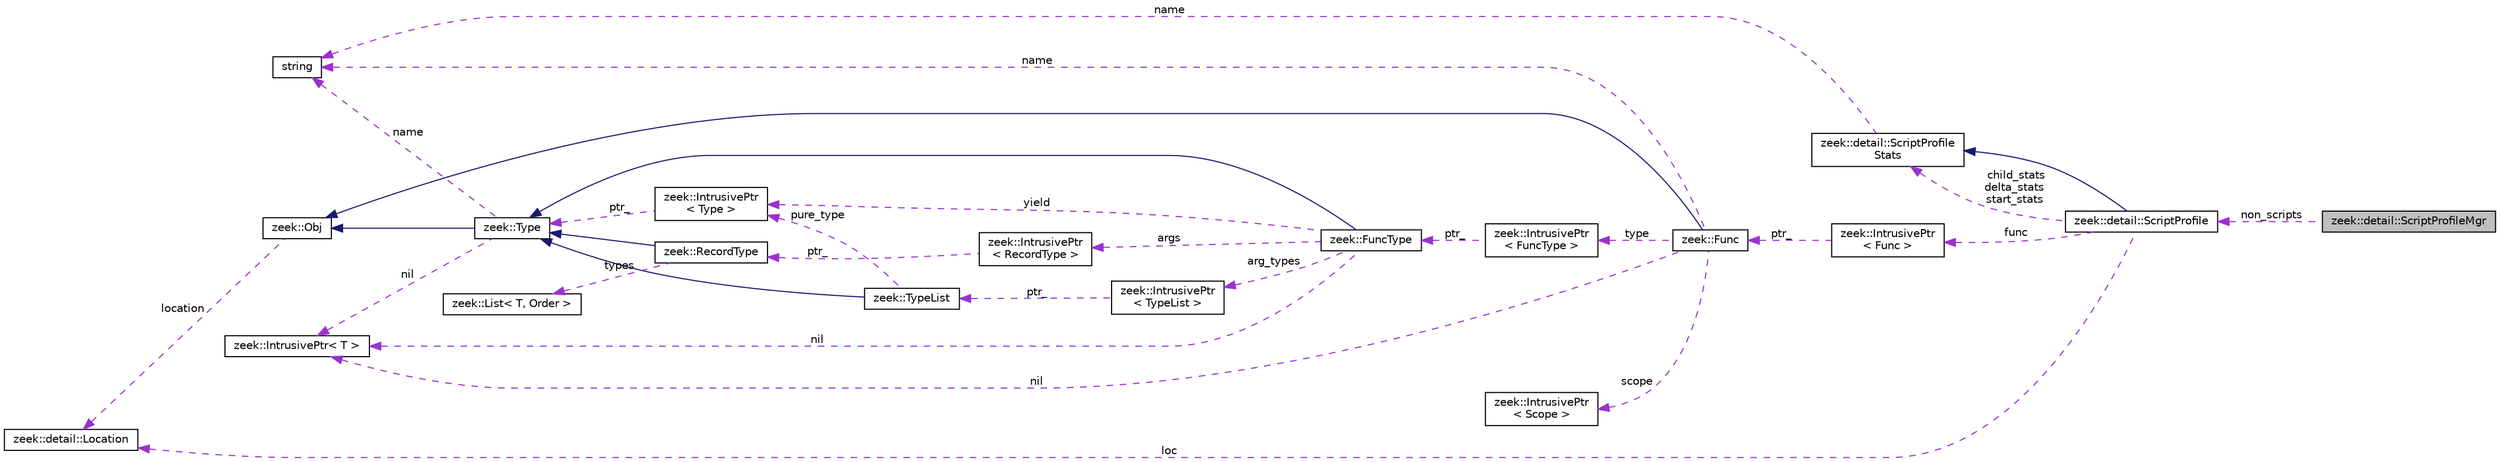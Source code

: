 digraph "zeek::detail::ScriptProfileMgr"
{
 // LATEX_PDF_SIZE
  edge [fontname="Helvetica",fontsize="10",labelfontname="Helvetica",labelfontsize="10"];
  node [fontname="Helvetica",fontsize="10",shape=record];
  rankdir="LR";
  Node1 [label="zeek::detail::ScriptProfileMgr",height=0.2,width=0.4,color="black", fillcolor="grey75", style="filled", fontcolor="black",tooltip=" "];
  Node2 -> Node1 [dir="back",color="darkorchid3",fontsize="10",style="dashed",label=" non_scripts" ,fontname="Helvetica"];
  Node2 [label="zeek::detail::ScriptProfile",height=0.2,width=0.4,color="black", fillcolor="white", style="filled",URL="$dc/d34/classzeek_1_1detail_1_1ScriptProfile.html",tooltip=" "];
  Node3 -> Node2 [dir="back",color="midnightblue",fontsize="10",style="solid",fontname="Helvetica"];
  Node3 [label="zeek::detail::ScriptProfile\lStats",height=0.2,width=0.4,color="black", fillcolor="white", style="filled",URL="$da/d4f/classzeek_1_1detail_1_1ScriptProfileStats.html",tooltip=" "];
  Node4 -> Node3 [dir="back",color="darkorchid3",fontsize="10",style="dashed",label=" name" ,fontname="Helvetica"];
  Node4 [label="string",height=0.2,width=0.4,color="black", fillcolor="white", style="filled",tooltip=" "];
  Node5 -> Node2 [dir="back",color="darkorchid3",fontsize="10",style="dashed",label=" func" ,fontname="Helvetica"];
  Node5 [label="zeek::IntrusivePtr\l\< Func \>",height=0.2,width=0.4,color="black", fillcolor="white", style="filled",URL="$d6/dba/classzeek_1_1IntrusivePtr.html",tooltip=" "];
  Node6 -> Node5 [dir="back",color="darkorchid3",fontsize="10",style="dashed",label=" ptr_" ,fontname="Helvetica"];
  Node6 [label="zeek::Func",height=0.2,width=0.4,color="black", fillcolor="white", style="filled",URL="$d5/d7c/classzeek_1_1Func.html",tooltip=" "];
  Node7 -> Node6 [dir="back",color="midnightblue",fontsize="10",style="solid",fontname="Helvetica"];
  Node7 [label="zeek::Obj",height=0.2,width=0.4,color="black", fillcolor="white", style="filled",URL="$dd/df1/classzeek_1_1Obj.html",tooltip=" "];
  Node8 -> Node7 [dir="back",color="darkorchid3",fontsize="10",style="dashed",label=" location" ,fontname="Helvetica"];
  Node8 [label="zeek::detail::Location",height=0.2,width=0.4,color="black", fillcolor="white", style="filled",URL="$d5/d1d/classzeek_1_1detail_1_1Location.html",tooltip=" "];
  Node9 -> Node6 [dir="back",color="darkorchid3",fontsize="10",style="dashed",label=" nil" ,fontname="Helvetica"];
  Node9 [label="zeek::IntrusivePtr\< T \>",height=0.2,width=0.4,color="black", fillcolor="white", style="filled",URL="$d6/dba/classzeek_1_1IntrusivePtr.html",tooltip=" "];
  Node10 -> Node6 [dir="back",color="darkorchid3",fontsize="10",style="dashed",label=" scope" ,fontname="Helvetica"];
  Node10 [label="zeek::IntrusivePtr\l\< Scope \>",height=0.2,width=0.4,color="black", fillcolor="white", style="filled",URL="$d6/dba/classzeek_1_1IntrusivePtr.html",tooltip=" "];
  Node11 -> Node6 [dir="back",color="darkorchid3",fontsize="10",style="dashed",label=" type" ,fontname="Helvetica"];
  Node11 [label="zeek::IntrusivePtr\l\< FuncType \>",height=0.2,width=0.4,color="black", fillcolor="white", style="filled",URL="$d6/dba/classzeek_1_1IntrusivePtr.html",tooltip=" "];
  Node12 -> Node11 [dir="back",color="darkorchid3",fontsize="10",style="dashed",label=" ptr_" ,fontname="Helvetica"];
  Node12 [label="zeek::FuncType",height=0.2,width=0.4,color="black", fillcolor="white", style="filled",URL="$da/ddd/classzeek_1_1FuncType.html",tooltip=" "];
  Node13 -> Node12 [dir="back",color="midnightblue",fontsize="10",style="solid",fontname="Helvetica"];
  Node13 [label="zeek::Type",height=0.2,width=0.4,color="black", fillcolor="white", style="filled",URL="$d0/d4f/classzeek_1_1Type.html",tooltip=" "];
  Node7 -> Node13 [dir="back",color="midnightblue",fontsize="10",style="solid",fontname="Helvetica"];
  Node9 -> Node13 [dir="back",color="darkorchid3",fontsize="10",style="dashed",label=" nil" ,fontname="Helvetica"];
  Node4 -> Node13 [dir="back",color="darkorchid3",fontsize="10",style="dashed",label=" name" ,fontname="Helvetica"];
  Node9 -> Node12 [dir="back",color="darkorchid3",fontsize="10",style="dashed",label=" nil" ,fontname="Helvetica"];
  Node14 -> Node12 [dir="back",color="darkorchid3",fontsize="10",style="dashed",label=" args" ,fontname="Helvetica"];
  Node14 [label="zeek::IntrusivePtr\l\< RecordType \>",height=0.2,width=0.4,color="black", fillcolor="white", style="filled",URL="$d6/dba/classzeek_1_1IntrusivePtr.html",tooltip=" "];
  Node15 -> Node14 [dir="back",color="darkorchid3",fontsize="10",style="dashed",label=" ptr_" ,fontname="Helvetica"];
  Node15 [label="zeek::RecordType",height=0.2,width=0.4,color="black", fillcolor="white", style="filled",URL="$df/d5b/classzeek_1_1RecordType.html",tooltip=" "];
  Node13 -> Node15 [dir="back",color="midnightblue",fontsize="10",style="solid",fontname="Helvetica"];
  Node16 -> Node15 [dir="back",color="darkorchid3",fontsize="10",style="dashed",label=" types" ,fontname="Helvetica"];
  Node16 [label="zeek::List\< T, Order \>",height=0.2,width=0.4,color="black", fillcolor="white", style="filled",URL="$d2/d8d/classzeek_1_1List.html",tooltip=" "];
  Node17 -> Node12 [dir="back",color="darkorchid3",fontsize="10",style="dashed",label=" arg_types" ,fontname="Helvetica"];
  Node17 [label="zeek::IntrusivePtr\l\< TypeList \>",height=0.2,width=0.4,color="black", fillcolor="white", style="filled",URL="$d6/dba/classzeek_1_1IntrusivePtr.html",tooltip=" "];
  Node18 -> Node17 [dir="back",color="darkorchid3",fontsize="10",style="dashed",label=" ptr_" ,fontname="Helvetica"];
  Node18 [label="zeek::TypeList",height=0.2,width=0.4,color="black", fillcolor="white", style="filled",URL="$da/d8e/classzeek_1_1TypeList.html",tooltip=" "];
  Node13 -> Node18 [dir="back",color="midnightblue",fontsize="10",style="solid",fontname="Helvetica"];
  Node19 -> Node18 [dir="back",color="darkorchid3",fontsize="10",style="dashed",label=" pure_type" ,fontname="Helvetica"];
  Node19 [label="zeek::IntrusivePtr\l\< Type \>",height=0.2,width=0.4,color="black", fillcolor="white", style="filled",URL="$d6/dba/classzeek_1_1IntrusivePtr.html",tooltip=" "];
  Node13 -> Node19 [dir="back",color="darkorchid3",fontsize="10",style="dashed",label=" ptr_" ,fontname="Helvetica"];
  Node19 -> Node12 [dir="back",color="darkorchid3",fontsize="10",style="dashed",label=" yield" ,fontname="Helvetica"];
  Node4 -> Node6 [dir="back",color="darkorchid3",fontsize="10",style="dashed",label=" name" ,fontname="Helvetica"];
  Node8 -> Node2 [dir="back",color="darkorchid3",fontsize="10",style="dashed",label=" loc" ,fontname="Helvetica"];
  Node3 -> Node2 [dir="back",color="darkorchid3",fontsize="10",style="dashed",label=" child_stats\ndelta_stats\nstart_stats" ,fontname="Helvetica"];
}
